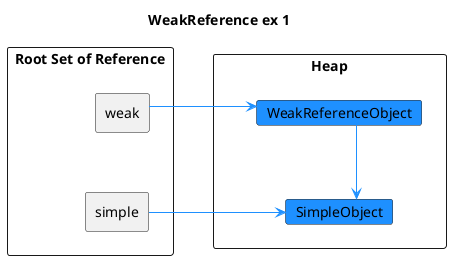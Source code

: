 @startuml
'skinparam nodesep 10
'skinparam ranksep 20
skinparam linetype ortho

title
	WeakReference ex 1
end title

rectangle "Root Set of Reference" {
	rectangle weak {
	}
	rectangle simple {
	}

	weak -[hidden]d- simple

}

rectangle Heap {
	card WeakReferenceObject #DodgerBlue{
	}
	card SimpleObject #DodgerBlue{
	}

	WeakReferenceObject -[hidden]d-> SimpleObject
}

"Root Set of Reference" -[hidden]r- Heap
weak -r-> WeakReferenceObject #DodgerBlue
WeakReferenceObject --> SimpleObject #DodgerBlue
simple -l-> SimpleObject #DodgerBlue


@enduml